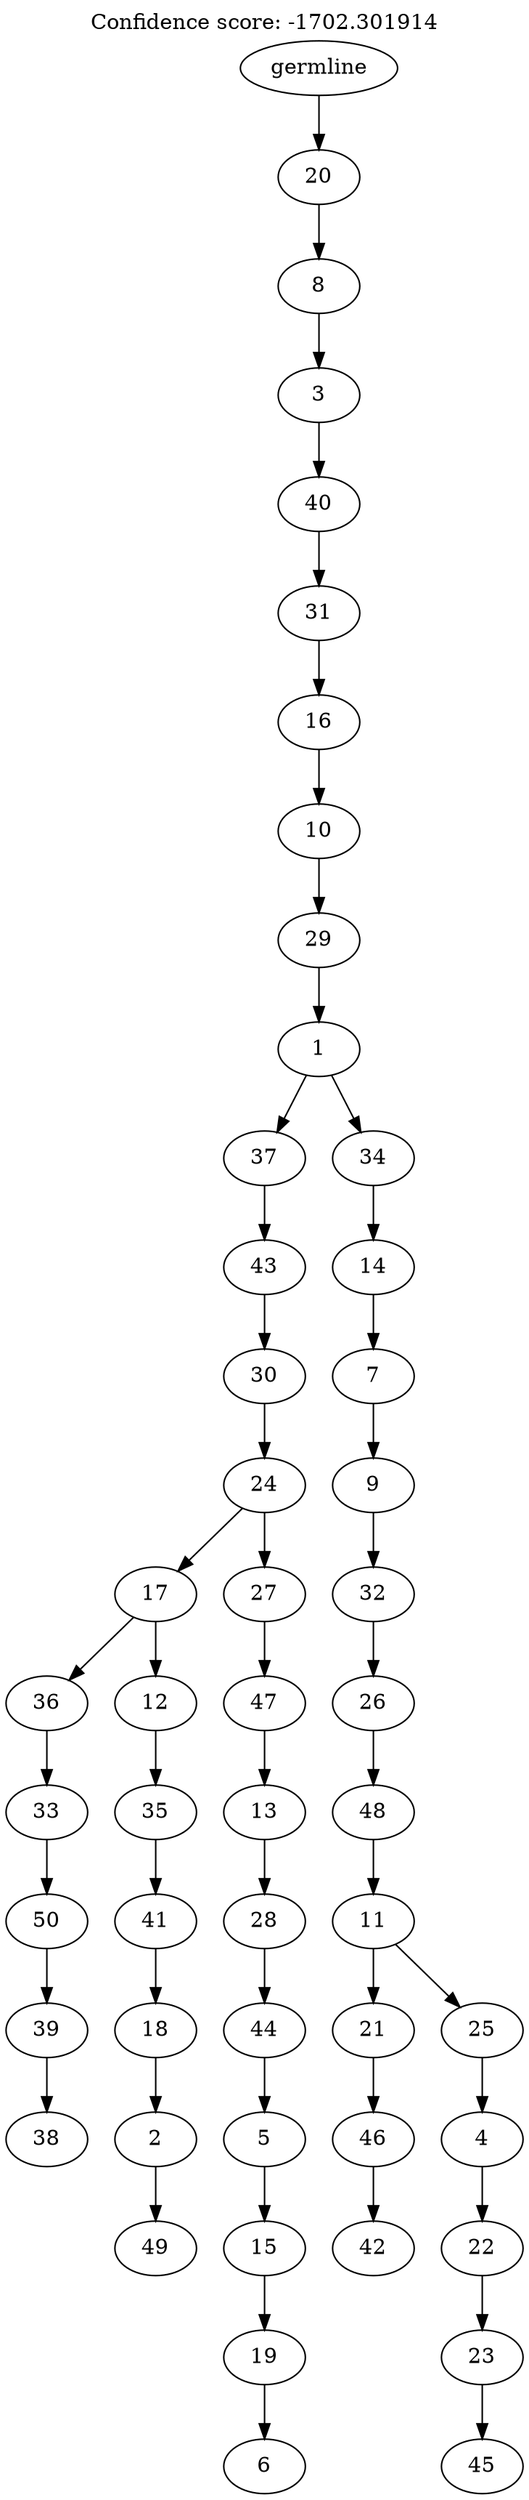 digraph g {
	"49" -> "50";
	"50" [label="38"];
	"48" -> "49";
	"49" [label="39"];
	"47" -> "48";
	"48" [label="50"];
	"46" -> "47";
	"47" [label="33"];
	"44" -> "45";
	"45" [label="49"];
	"43" -> "44";
	"44" [label="2"];
	"42" -> "43";
	"43" [label="18"];
	"41" -> "42";
	"42" [label="41"];
	"40" -> "41";
	"41" [label="35"];
	"39" -> "40";
	"40" [label="12"];
	"39" -> "46";
	"46" [label="36"];
	"37" -> "38";
	"38" [label="6"];
	"36" -> "37";
	"37" [label="19"];
	"35" -> "36";
	"36" [label="15"];
	"34" -> "35";
	"35" [label="5"];
	"33" -> "34";
	"34" [label="44"];
	"32" -> "33";
	"33" [label="28"];
	"31" -> "32";
	"32" [label="13"];
	"30" -> "31";
	"31" [label="47"];
	"29" -> "30";
	"30" [label="27"];
	"29" -> "39";
	"39" [label="17"];
	"28" -> "29";
	"29" [label="24"];
	"27" -> "28";
	"28" [label="30"];
	"26" -> "27";
	"27" [label="43"];
	"24" -> "25";
	"25" [label="42"];
	"23" -> "24";
	"24" [label="46"];
	"21" -> "22";
	"22" [label="45"];
	"20" -> "21";
	"21" [label="23"];
	"19" -> "20";
	"20" [label="22"];
	"18" -> "19";
	"19" [label="4"];
	"17" -> "18";
	"18" [label="25"];
	"17" -> "23";
	"23" [label="21"];
	"16" -> "17";
	"17" [label="11"];
	"15" -> "16";
	"16" [label="48"];
	"14" -> "15";
	"15" [label="26"];
	"13" -> "14";
	"14" [label="32"];
	"12" -> "13";
	"13" [label="9"];
	"11" -> "12";
	"12" [label="7"];
	"10" -> "11";
	"11" [label="14"];
	"9" -> "10";
	"10" [label="34"];
	"9" -> "26";
	"26" [label="37"];
	"8" -> "9";
	"9" [label="1"];
	"7" -> "8";
	"8" [label="29"];
	"6" -> "7";
	"7" [label="10"];
	"5" -> "6";
	"6" [label="16"];
	"4" -> "5";
	"5" [label="31"];
	"3" -> "4";
	"4" [label="40"];
	"2" -> "3";
	"3" [label="3"];
	"1" -> "2";
	"2" [label="8"];
	"0" -> "1";
	"1" [label="20"];
	"0" [label="germline"];
	labelloc="t";
	label="Confidence score: -1702.301914";
}
